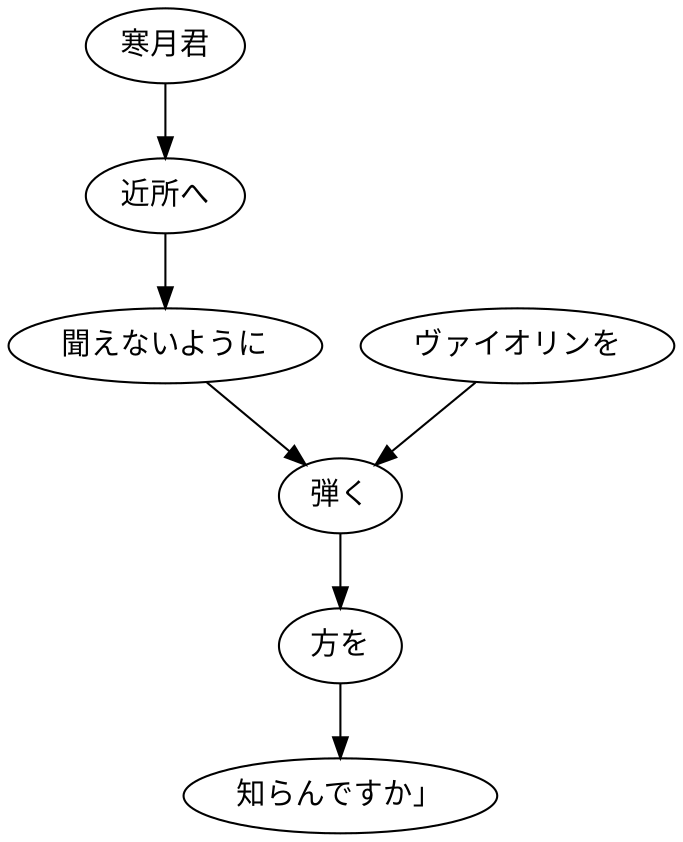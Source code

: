 digraph graph8295 {
	node0 [label="寒月君"];
	node1 [label="近所へ"];
	node2 [label="聞えないように"];
	node3 [label="ヴァイオリンを"];
	node4 [label="弾く"];
	node5 [label="方を"];
	node6 [label="知らんですか」"];
	node0 -> node1;
	node1 -> node2;
	node2 -> node4;
	node3 -> node4;
	node4 -> node5;
	node5 -> node6;
}
